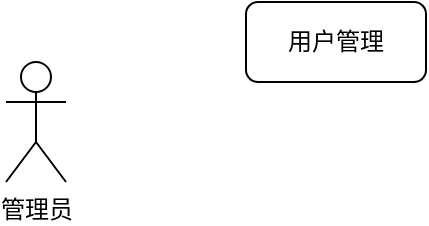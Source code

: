 <mxfile version="17.2.4" type="github">
  <diagram id="-n3SveMbxcpS1b3kubi4" name="第 1 页">
    <mxGraphModel dx="1422" dy="706" grid="1" gridSize="10" guides="1" tooltips="1" connect="1" arrows="1" fold="1" page="1" pageScale="1" pageWidth="827" pageHeight="1169" math="0" shadow="0">
      <root>
        <mxCell id="0" />
        <mxCell id="1" parent="0" />
        <mxCell id="Yb4HV9BVvQmZoJDduIFr-1" value="管理员" style="shape=umlActor;verticalLabelPosition=bottom;verticalAlign=top;html=1;outlineConnect=0;" vertex="1" parent="1">
          <mxGeometry x="190" y="190" width="30" height="60" as="geometry" />
        </mxCell>
        <mxCell id="Yb4HV9BVvQmZoJDduIFr-2" value="用户管理" style="rounded=1;whiteSpace=wrap;html=1;" vertex="1" parent="1">
          <mxGeometry x="310" y="160" width="90" height="40" as="geometry" />
        </mxCell>
      </root>
    </mxGraphModel>
  </diagram>
</mxfile>
